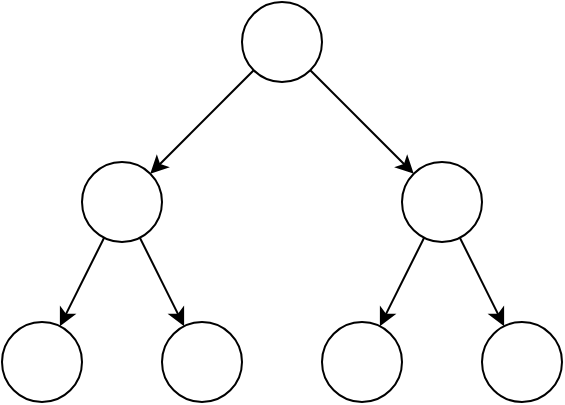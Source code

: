 <mxfile version="24.1.0" type="device">
  <diagram name="Page-1" id="FSKSJihYUG2i0lJ5dHHi">
    <mxGraphModel dx="1195" dy="703" grid="1" gridSize="10" guides="1" tooltips="1" connect="1" arrows="1" fold="1" page="1" pageScale="1" pageWidth="827" pageHeight="1169" math="0" shadow="0">
      <root>
        <mxCell id="0" />
        <mxCell id="1" parent="0" />
        <mxCell id="7Pzbd20VNCDHtxQhg8ow-1" value="" style="ellipse;whiteSpace=wrap;html=1;aspect=fixed;" vertex="1" parent="1">
          <mxGeometry x="120" y="400" width="40" height="40" as="geometry" />
        </mxCell>
        <mxCell id="7Pzbd20VNCDHtxQhg8ow-2" value="" style="ellipse;whiteSpace=wrap;html=1;aspect=fixed;" vertex="1" parent="1">
          <mxGeometry x="200" y="400" width="40" height="40" as="geometry" />
        </mxCell>
        <mxCell id="7Pzbd20VNCDHtxQhg8ow-3" value="" style="ellipse;whiteSpace=wrap;html=1;aspect=fixed;" vertex="1" parent="1">
          <mxGeometry x="160" y="320" width="40" height="40" as="geometry" />
        </mxCell>
        <mxCell id="7Pzbd20VNCDHtxQhg8ow-4" value="" style="endArrow=classic;html=1;rounded=0;" edge="1" parent="1" source="7Pzbd20VNCDHtxQhg8ow-3" target="7Pzbd20VNCDHtxQhg8ow-1">
          <mxGeometry width="50" height="50" relative="1" as="geometry">
            <mxPoint x="190" y="410" as="sourcePoint" />
            <mxPoint x="240" y="360" as="targetPoint" />
          </mxGeometry>
        </mxCell>
        <mxCell id="7Pzbd20VNCDHtxQhg8ow-5" value="" style="endArrow=classic;html=1;rounded=0;" edge="1" parent="1" source="7Pzbd20VNCDHtxQhg8ow-3" target="7Pzbd20VNCDHtxQhg8ow-2">
          <mxGeometry width="50" height="50" relative="1" as="geometry">
            <mxPoint x="190" y="410" as="sourcePoint" />
            <mxPoint x="240" y="360" as="targetPoint" />
          </mxGeometry>
        </mxCell>
        <mxCell id="7Pzbd20VNCDHtxQhg8ow-6" value="" style="ellipse;whiteSpace=wrap;html=1;aspect=fixed;" vertex="1" parent="1">
          <mxGeometry x="280" y="400" width="40" height="40" as="geometry" />
        </mxCell>
        <mxCell id="7Pzbd20VNCDHtxQhg8ow-7" value="" style="ellipse;whiteSpace=wrap;html=1;aspect=fixed;" vertex="1" parent="1">
          <mxGeometry x="360" y="400" width="40" height="40" as="geometry" />
        </mxCell>
        <mxCell id="7Pzbd20VNCDHtxQhg8ow-8" value="" style="ellipse;whiteSpace=wrap;html=1;aspect=fixed;" vertex="1" parent="1">
          <mxGeometry x="320" y="320" width="40" height="40" as="geometry" />
        </mxCell>
        <mxCell id="7Pzbd20VNCDHtxQhg8ow-9" value="" style="endArrow=classic;html=1;rounded=0;" edge="1" parent="1" source="7Pzbd20VNCDHtxQhg8ow-8" target="7Pzbd20VNCDHtxQhg8ow-6">
          <mxGeometry width="50" height="50" relative="1" as="geometry">
            <mxPoint x="350" y="410" as="sourcePoint" />
            <mxPoint x="400" y="360" as="targetPoint" />
          </mxGeometry>
        </mxCell>
        <mxCell id="7Pzbd20VNCDHtxQhg8ow-10" value="" style="endArrow=classic;html=1;rounded=0;" edge="1" parent="1" source="7Pzbd20VNCDHtxQhg8ow-8" target="7Pzbd20VNCDHtxQhg8ow-7">
          <mxGeometry width="50" height="50" relative="1" as="geometry">
            <mxPoint x="350" y="410" as="sourcePoint" />
            <mxPoint x="400" y="360" as="targetPoint" />
          </mxGeometry>
        </mxCell>
        <mxCell id="7Pzbd20VNCDHtxQhg8ow-12" value="" style="ellipse;whiteSpace=wrap;html=1;aspect=fixed;" vertex="1" parent="1">
          <mxGeometry x="240" y="240" width="40" height="40" as="geometry" />
        </mxCell>
        <mxCell id="7Pzbd20VNCDHtxQhg8ow-13" value="" style="endArrow=classic;html=1;rounded=0;" edge="1" parent="1" source="7Pzbd20VNCDHtxQhg8ow-12" target="7Pzbd20VNCDHtxQhg8ow-8">
          <mxGeometry width="50" height="50" relative="1" as="geometry">
            <mxPoint x="180" y="390" as="sourcePoint" />
            <mxPoint x="230" y="340" as="targetPoint" />
          </mxGeometry>
        </mxCell>
        <mxCell id="7Pzbd20VNCDHtxQhg8ow-14" value="" style="endArrow=classic;html=1;rounded=0;" edge="1" parent="1" source="7Pzbd20VNCDHtxQhg8ow-12" target="7Pzbd20VNCDHtxQhg8ow-3">
          <mxGeometry width="50" height="50" relative="1" as="geometry">
            <mxPoint x="180" y="390" as="sourcePoint" />
            <mxPoint x="230" y="340" as="targetPoint" />
          </mxGeometry>
        </mxCell>
      </root>
    </mxGraphModel>
  </diagram>
</mxfile>
